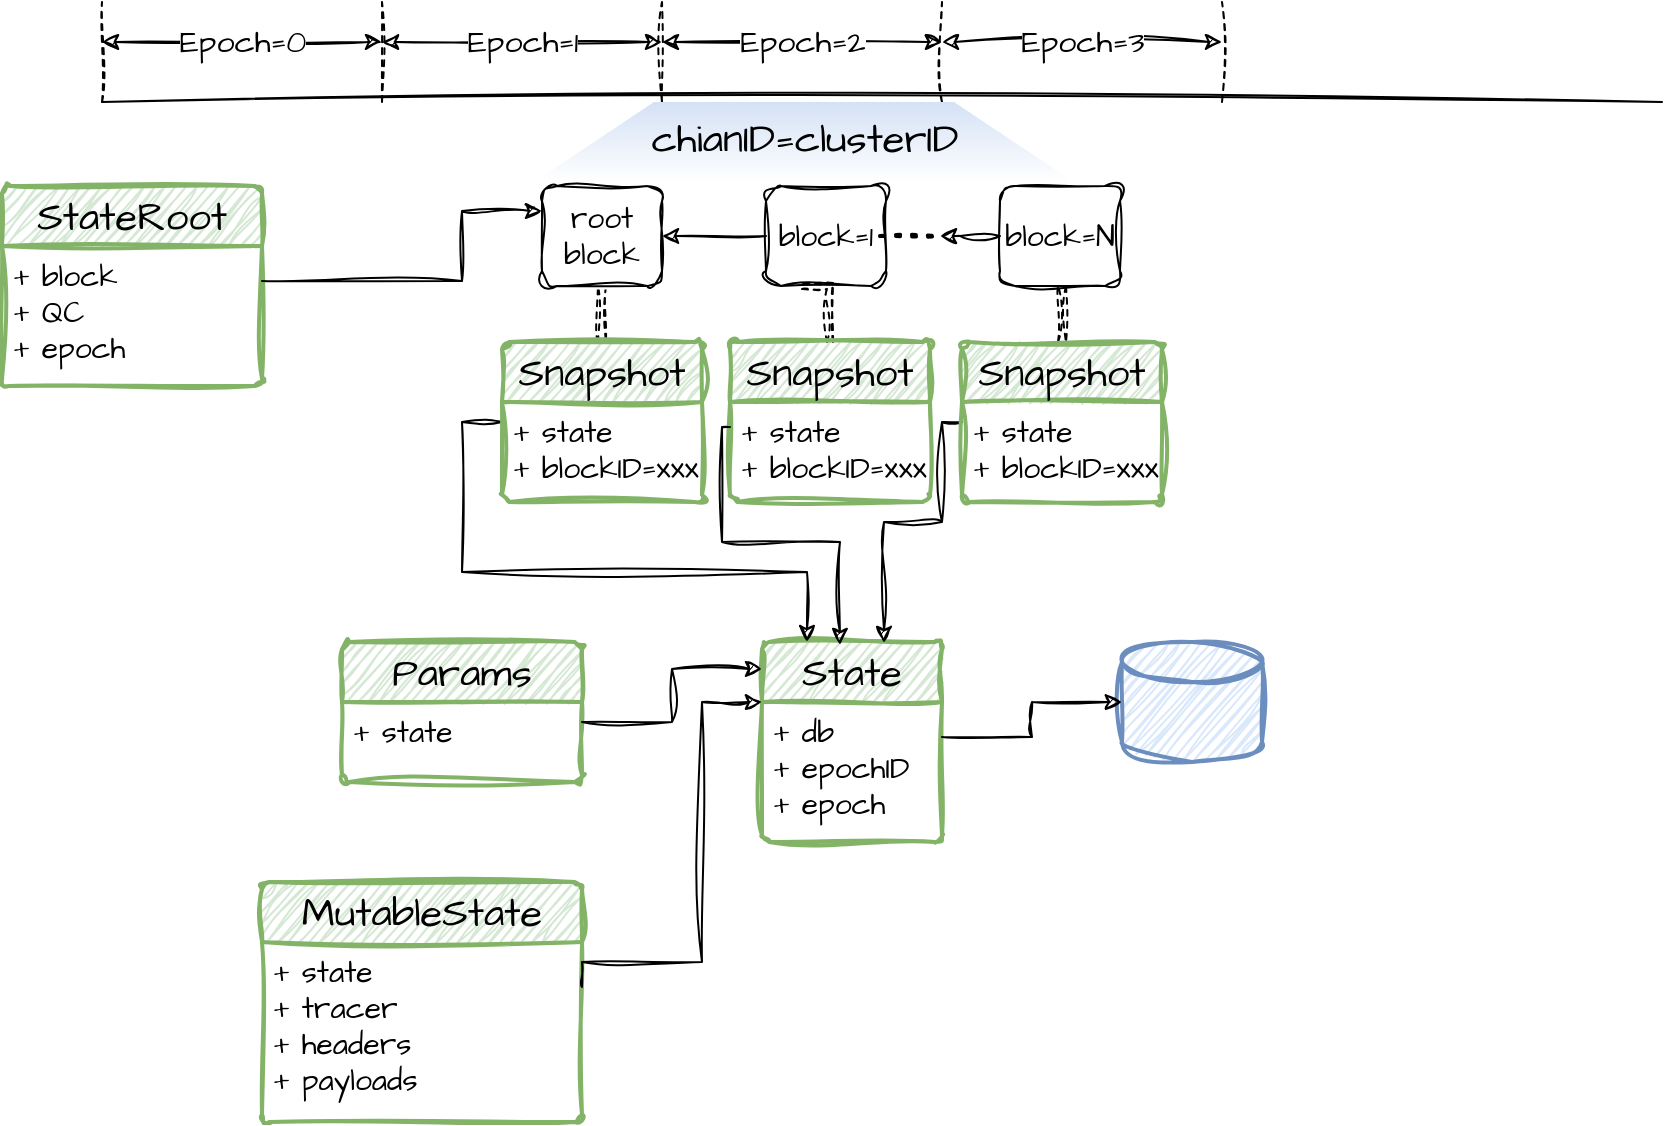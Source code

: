 <mxfile version="21.3.2" type="github">
  <diagram name="第 1 页" id="xigrzLQa6NJzS1sIi8pA">
    <mxGraphModel dx="1753" dy="1691" grid="1" gridSize="10" guides="1" tooltips="1" connect="1" arrows="1" fold="1" page="1" pageScale="1" pageWidth="850" pageHeight="1100" math="0" shadow="0">
      <root>
        <mxCell id="0" />
        <mxCell id="1" parent="0" />
        <mxCell id="h3OF3XyC5hrzKfEqNaEU-3" value="" style="strokeWidth=2;html=1;shape=mxgraph.flowchart.database;whiteSpace=wrap;hachureGap=4;fontFamily=Architects Daughter;fontSource=https%3A%2F%2Ffonts.googleapis.com%2Fcss%3Ffamily%3DArchitects%2BDaughter;fontSize=20;sketch=1;curveFitting=1;jiggle=2;fillColor=#dae8fc;strokeColor=#6c8ebf;" vertex="1" parent="1">
          <mxGeometry x="450" y="260" width="70" height="60" as="geometry" />
        </mxCell>
        <mxCell id="h3OF3XyC5hrzKfEqNaEU-5" value="&lt;font style=&quot;font-size: 20px;&quot;&gt;State&lt;/font&gt;" style="swimlane;childLayout=stackLayout;horizontal=1;startSize=30;horizontalStack=0;rounded=1;fontSize=14;fontStyle=0;strokeWidth=2;resizeParent=0;resizeLast=1;shadow=0;dashed=0;align=center;arcSize=4;whiteSpace=wrap;html=1;sketch=1;hachureGap=4;jiggle=2;curveFitting=1;fontFamily=Architects Daughter;fontSource=https%3A%2F%2Ffonts.googleapis.com%2Fcss%3Ffamily%3DArchitects%2BDaughter;fillColor=#d5e8d4;strokeColor=#82b366;" vertex="1" parent="1">
          <mxGeometry x="270" y="260" width="90" height="100" as="geometry" />
        </mxCell>
        <mxCell id="h3OF3XyC5hrzKfEqNaEU-6" value="&lt;font style=&quot;font-size: 15px;&quot;&gt;+ db&lt;br&gt;+ epochID&lt;br&gt;+ epoch&lt;br&gt;&lt;/font&gt;" style="align=left;strokeColor=none;fillColor=none;spacingLeft=4;fontSize=12;verticalAlign=top;resizable=0;rotatable=0;part=1;html=1;sketch=1;hachureGap=4;jiggle=2;curveFitting=1;fontFamily=Architects Daughter;fontSource=https%3A%2F%2Ffonts.googleapis.com%2Fcss%3Ffamily%3DArchitects%2BDaughter;" vertex="1" parent="h3OF3XyC5hrzKfEqNaEU-5">
          <mxGeometry y="30" width="90" height="70" as="geometry" />
        </mxCell>
        <mxCell id="h3OF3XyC5hrzKfEqNaEU-7" style="edgeStyle=orthogonalEdgeStyle;rounded=0;sketch=1;hachureGap=4;jiggle=2;curveFitting=1;orthogonalLoop=1;jettySize=auto;html=1;exitX=1;exitY=0.25;exitDx=0;exitDy=0;entryX=0;entryY=0.5;entryDx=0;entryDy=0;entryPerimeter=0;fontFamily=Architects Daughter;fontSource=https%3A%2F%2Ffonts.googleapis.com%2Fcss%3Ffamily%3DArchitects%2BDaughter;fontSize=16;" edge="1" parent="1" source="h3OF3XyC5hrzKfEqNaEU-6" target="h3OF3XyC5hrzKfEqNaEU-3">
          <mxGeometry relative="1" as="geometry" />
        </mxCell>
        <mxCell id="h3OF3XyC5hrzKfEqNaEU-8" value="&lt;font style=&quot;font-size: 20px;&quot;&gt;Params&lt;/font&gt;" style="swimlane;childLayout=stackLayout;horizontal=1;startSize=30;horizontalStack=0;rounded=1;fontSize=14;fontStyle=0;strokeWidth=2;resizeParent=0;resizeLast=1;shadow=0;dashed=0;align=center;arcSize=4;whiteSpace=wrap;html=1;sketch=1;hachureGap=4;jiggle=2;curveFitting=1;fontFamily=Architects Daughter;fontSource=https%3A%2F%2Ffonts.googleapis.com%2Fcss%3Ffamily%3DArchitects%2BDaughter;fillColor=#d5e8d4;strokeColor=#82b366;" vertex="1" parent="1">
          <mxGeometry x="60" y="260" width="120" height="70" as="geometry" />
        </mxCell>
        <mxCell id="h3OF3XyC5hrzKfEqNaEU-9" value="&lt;font style=&quot;font-size: 15px;&quot;&gt;+ state&lt;br&gt;&lt;/font&gt;" style="align=left;strokeColor=none;fillColor=none;spacingLeft=4;fontSize=12;verticalAlign=top;resizable=0;rotatable=0;part=1;html=1;sketch=1;hachureGap=4;jiggle=2;curveFitting=1;fontFamily=Architects Daughter;fontSource=https%3A%2F%2Ffonts.googleapis.com%2Fcss%3Ffamily%3DArchitects%2BDaughter;" vertex="1" parent="h3OF3XyC5hrzKfEqNaEU-8">
          <mxGeometry y="30" width="120" height="40" as="geometry" />
        </mxCell>
        <mxCell id="h3OF3XyC5hrzKfEqNaEU-10" style="edgeStyle=orthogonalEdgeStyle;rounded=0;sketch=1;hachureGap=4;jiggle=2;curveFitting=1;orthogonalLoop=1;jettySize=auto;html=1;exitX=1;exitY=0.25;exitDx=0;exitDy=0;entryX=0;entryY=0.135;entryDx=0;entryDy=0;entryPerimeter=0;fontFamily=Architects Daughter;fontSource=https%3A%2F%2Ffonts.googleapis.com%2Fcss%3Ffamily%3DArchitects%2BDaughter;fontSize=16;" edge="1" parent="1" source="h3OF3XyC5hrzKfEqNaEU-9" target="h3OF3XyC5hrzKfEqNaEU-5">
          <mxGeometry relative="1" as="geometry" />
        </mxCell>
        <mxCell id="h3OF3XyC5hrzKfEqNaEU-11" value="&lt;font style=&quot;font-size: 20px;&quot;&gt;MutableState&lt;/font&gt;" style="swimlane;childLayout=stackLayout;horizontal=1;startSize=30;horizontalStack=0;rounded=1;fontSize=14;fontStyle=0;strokeWidth=2;resizeParent=0;resizeLast=1;shadow=0;dashed=0;align=center;arcSize=4;whiteSpace=wrap;html=1;sketch=1;hachureGap=4;jiggle=2;curveFitting=1;fontFamily=Architects Daughter;fontSource=https%3A%2F%2Ffonts.googleapis.com%2Fcss%3Ffamily%3DArchitects%2BDaughter;fillColor=#d5e8d4;strokeColor=#82b366;" vertex="1" parent="1">
          <mxGeometry x="20" y="380" width="160" height="120" as="geometry" />
        </mxCell>
        <mxCell id="h3OF3XyC5hrzKfEqNaEU-12" value="&lt;font style=&quot;font-size: 15px;&quot;&gt;+ state&lt;br&gt;+ tracer&lt;br&gt;+ headers&lt;br&gt;+ payloads&lt;br&gt;&lt;/font&gt;" style="align=left;strokeColor=none;fillColor=none;spacingLeft=4;fontSize=12;verticalAlign=top;resizable=0;rotatable=0;part=1;html=1;sketch=1;hachureGap=4;jiggle=2;curveFitting=1;fontFamily=Architects Daughter;fontSource=https%3A%2F%2Ffonts.googleapis.com%2Fcss%3Ffamily%3DArchitects%2BDaughter;" vertex="1" parent="h3OF3XyC5hrzKfEqNaEU-11">
          <mxGeometry y="30" width="160" height="90" as="geometry" />
        </mxCell>
        <mxCell id="h3OF3XyC5hrzKfEqNaEU-14" style="edgeStyle=orthogonalEdgeStyle;rounded=0;sketch=1;hachureGap=4;jiggle=2;curveFitting=1;orthogonalLoop=1;jettySize=auto;html=1;exitX=1;exitY=0.25;exitDx=0;exitDy=0;entryX=0;entryY=0;entryDx=0;entryDy=0;fontFamily=Architects Daughter;fontSource=https%3A%2F%2Ffonts.googleapis.com%2Fcss%3Ffamily%3DArchitects%2BDaughter;fontSize=16;" edge="1" parent="1" source="h3OF3XyC5hrzKfEqNaEU-12" target="h3OF3XyC5hrzKfEqNaEU-6">
          <mxGeometry relative="1" as="geometry">
            <Array as="points">
              <mxPoint x="240" y="420" />
              <mxPoint x="240" y="290" />
            </Array>
          </mxGeometry>
        </mxCell>
        <mxCell id="h3OF3XyC5hrzKfEqNaEU-17" value="" style="endArrow=none;html=1;rounded=0;sketch=1;hachureGap=4;jiggle=2;curveFitting=1;fontFamily=Architects Daughter;fontSource=https%3A%2F%2Ffonts.googleapis.com%2Fcss%3Ffamily%3DArchitects%2BDaughter;fontSize=16;" edge="1" parent="1">
          <mxGeometry width="50" height="50" relative="1" as="geometry">
            <mxPoint x="-60" y="-10" as="sourcePoint" />
            <mxPoint x="720" y="-10" as="targetPoint" />
          </mxGeometry>
        </mxCell>
        <mxCell id="h3OF3XyC5hrzKfEqNaEU-18" value="" style="endArrow=none;dashed=1;html=1;rounded=0;sketch=1;hachureGap=4;jiggle=2;curveFitting=1;fontFamily=Architects Daughter;fontSource=https%3A%2F%2Ffonts.googleapis.com%2Fcss%3Ffamily%3DArchitects%2BDaughter;fontSize=16;" edge="1" parent="1">
          <mxGeometry width="50" height="50" relative="1" as="geometry">
            <mxPoint x="-60" y="-10" as="sourcePoint" />
            <mxPoint x="-60" y="-60" as="targetPoint" />
          </mxGeometry>
        </mxCell>
        <mxCell id="h3OF3XyC5hrzKfEqNaEU-19" value="" style="endArrow=none;dashed=1;html=1;rounded=0;sketch=1;hachureGap=4;jiggle=2;curveFitting=1;fontFamily=Architects Daughter;fontSource=https%3A%2F%2Ffonts.googleapis.com%2Fcss%3Ffamily%3DArchitects%2BDaughter;fontSize=16;" edge="1" parent="1">
          <mxGeometry width="50" height="50" relative="1" as="geometry">
            <mxPoint x="80" y="-10" as="sourcePoint" />
            <mxPoint x="80" y="-60" as="targetPoint" />
          </mxGeometry>
        </mxCell>
        <mxCell id="h3OF3XyC5hrzKfEqNaEU-20" value="" style="endArrow=none;dashed=1;html=1;rounded=0;sketch=1;hachureGap=4;jiggle=2;curveFitting=1;fontFamily=Architects Daughter;fontSource=https%3A%2F%2Ffonts.googleapis.com%2Fcss%3Ffamily%3DArchitects%2BDaughter;fontSize=16;" edge="1" parent="1">
          <mxGeometry width="50" height="50" relative="1" as="geometry">
            <mxPoint x="220" y="-10" as="sourcePoint" />
            <mxPoint x="220" y="-60" as="targetPoint" />
          </mxGeometry>
        </mxCell>
        <mxCell id="h3OF3XyC5hrzKfEqNaEU-21" value="" style="endArrow=none;dashed=1;html=1;rounded=0;sketch=1;hachureGap=4;jiggle=2;curveFitting=1;fontFamily=Architects Daughter;fontSource=https%3A%2F%2Ffonts.googleapis.com%2Fcss%3Ffamily%3DArchitects%2BDaughter;fontSize=16;" edge="1" parent="1">
          <mxGeometry width="50" height="50" relative="1" as="geometry">
            <mxPoint x="360" y="-10" as="sourcePoint" />
            <mxPoint x="360" y="-60" as="targetPoint" />
          </mxGeometry>
        </mxCell>
        <mxCell id="h3OF3XyC5hrzKfEqNaEU-22" value="" style="endArrow=none;dashed=1;html=1;rounded=0;sketch=1;hachureGap=4;jiggle=2;curveFitting=1;fontFamily=Architects Daughter;fontSource=https%3A%2F%2Ffonts.googleapis.com%2Fcss%3Ffamily%3DArchitects%2BDaughter;fontSize=16;" edge="1" parent="1">
          <mxGeometry width="50" height="50" relative="1" as="geometry">
            <mxPoint x="500" y="-10" as="sourcePoint" />
            <mxPoint x="500" y="-60" as="targetPoint" />
          </mxGeometry>
        </mxCell>
        <mxCell id="h3OF3XyC5hrzKfEqNaEU-23" value="Epoch=0" style="endArrow=classic;startArrow=classic;html=1;rounded=0;sketch=1;hachureGap=4;jiggle=2;curveFitting=1;fontFamily=Architects Daughter;fontSource=https%3A%2F%2Ffonts.googleapis.com%2Fcss%3Ffamily%3DArchitects%2BDaughter;fontSize=16;" edge="1" parent="1">
          <mxGeometry width="50" height="50" relative="1" as="geometry">
            <mxPoint x="-60" y="-40" as="sourcePoint" />
            <mxPoint x="80" y="-40" as="targetPoint" />
          </mxGeometry>
        </mxCell>
        <mxCell id="h3OF3XyC5hrzKfEqNaEU-24" value="Epoch=1" style="endArrow=classic;startArrow=classic;html=1;rounded=0;sketch=1;hachureGap=4;jiggle=2;curveFitting=1;fontFamily=Architects Daughter;fontSource=https%3A%2F%2Ffonts.googleapis.com%2Fcss%3Ffamily%3DArchitects%2BDaughter;fontSize=16;" edge="1" parent="1">
          <mxGeometry width="50" height="50" relative="1" as="geometry">
            <mxPoint x="80" y="-40" as="sourcePoint" />
            <mxPoint x="220" y="-40" as="targetPoint" />
          </mxGeometry>
        </mxCell>
        <mxCell id="h3OF3XyC5hrzKfEqNaEU-25" value="Epoch=2" style="endArrow=classic;startArrow=classic;html=1;rounded=0;sketch=1;hachureGap=4;jiggle=2;curveFitting=1;fontFamily=Architects Daughter;fontSource=https%3A%2F%2Ffonts.googleapis.com%2Fcss%3Ffamily%3DArchitects%2BDaughter;fontSize=16;" edge="1" parent="1">
          <mxGeometry width="50" height="50" relative="1" as="geometry">
            <mxPoint x="220" y="-40" as="sourcePoint" />
            <mxPoint x="360" y="-40" as="targetPoint" />
          </mxGeometry>
        </mxCell>
        <mxCell id="h3OF3XyC5hrzKfEqNaEU-26" value="Epoch=3" style="endArrow=classic;startArrow=classic;html=1;rounded=0;sketch=1;hachureGap=4;jiggle=2;curveFitting=1;fontFamily=Architects Daughter;fontSource=https%3A%2F%2Ffonts.googleapis.com%2Fcss%3Ffamily%3DArchitects%2BDaughter;fontSize=16;" edge="1" parent="1">
          <mxGeometry width="50" height="50" relative="1" as="geometry">
            <mxPoint x="360" y="-40" as="sourcePoint" />
            <mxPoint x="500" y="-40" as="targetPoint" />
          </mxGeometry>
        </mxCell>
        <mxCell id="h3OF3XyC5hrzKfEqNaEU-41" style="edgeStyle=orthogonalEdgeStyle;rounded=0;sketch=1;hachureGap=4;jiggle=2;curveFitting=1;orthogonalLoop=1;jettySize=auto;html=1;exitX=0.5;exitY=1;exitDx=0;exitDy=0;entryX=0.5;entryY=0;entryDx=0;entryDy=0;fontFamily=Architects Daughter;fontSource=https%3A%2F%2Ffonts.googleapis.com%2Fcss%3Ffamily%3DArchitects%2BDaughter;fontSize=16;shape=link;dashed=1;" edge="1" parent="1" source="h3OF3XyC5hrzKfEqNaEU-27" target="h3OF3XyC5hrzKfEqNaEU-39">
          <mxGeometry relative="1" as="geometry" />
        </mxCell>
        <mxCell id="h3OF3XyC5hrzKfEqNaEU-27" value="root&lt;br style=&quot;font-size: 15px;&quot;&gt;block" style="rounded=1;whiteSpace=wrap;html=1;sketch=1;hachureGap=4;jiggle=2;curveFitting=1;fontFamily=Architects Daughter;fontSource=https%3A%2F%2Ffonts.googleapis.com%2Fcss%3Ffamily%3DArchitects%2BDaughter;fontSize=15;" vertex="1" parent="1">
          <mxGeometry x="160" y="32" width="60" height="50" as="geometry" />
        </mxCell>
        <mxCell id="h3OF3XyC5hrzKfEqNaEU-29" style="edgeStyle=orthogonalEdgeStyle;rounded=0;sketch=1;hachureGap=4;jiggle=2;curveFitting=1;orthogonalLoop=1;jettySize=auto;html=1;entryX=1;entryY=0.5;entryDx=0;entryDy=0;fontFamily=Architects Daughter;fontSource=https%3A%2F%2Ffonts.googleapis.com%2Fcss%3Ffamily%3DArchitects%2BDaughter;fontSize=16;" edge="1" parent="1" source="h3OF3XyC5hrzKfEqNaEU-28" target="h3OF3XyC5hrzKfEqNaEU-27">
          <mxGeometry relative="1" as="geometry" />
        </mxCell>
        <mxCell id="h3OF3XyC5hrzKfEqNaEU-28" value="block=1" style="rounded=1;whiteSpace=wrap;html=1;sketch=1;hachureGap=4;jiggle=2;curveFitting=1;fontFamily=Architects Daughter;fontSource=https%3A%2F%2Ffonts.googleapis.com%2Fcss%3Ffamily%3DArchitects%2BDaughter;fontSize=15;" vertex="1" parent="1">
          <mxGeometry x="272" y="32" width="60" height="50" as="geometry" />
        </mxCell>
        <mxCell id="h3OF3XyC5hrzKfEqNaEU-30" style="edgeStyle=orthogonalEdgeStyle;rounded=0;sketch=1;hachureGap=4;jiggle=2;curveFitting=1;orthogonalLoop=1;jettySize=auto;html=1;entryX=1;entryY=0.5;entryDx=0;entryDy=0;fontFamily=Architects Daughter;fontSource=https%3A%2F%2Ffonts.googleapis.com%2Fcss%3Ffamily%3DArchitects%2BDaughter;fontSize=16;" edge="1" parent="1" source="h3OF3XyC5hrzKfEqNaEU-31">
          <mxGeometry relative="1" as="geometry">
            <mxPoint x="359" y="57" as="targetPoint" />
          </mxGeometry>
        </mxCell>
        <mxCell id="h3OF3XyC5hrzKfEqNaEU-31" value="block=N" style="rounded=1;whiteSpace=wrap;html=1;sketch=1;hachureGap=4;jiggle=2;curveFitting=1;fontFamily=Architects Daughter;fontSource=https%3A%2F%2Ffonts.googleapis.com%2Fcss%3Ffamily%3DArchitects%2BDaughter;fontSize=15;" vertex="1" parent="1">
          <mxGeometry x="389" y="32" width="60" height="50" as="geometry" />
        </mxCell>
        <mxCell id="h3OF3XyC5hrzKfEqNaEU-32" value="" style="endArrow=none;dashed=1;html=1;dashPattern=1 3;strokeWidth=2;rounded=0;sketch=1;hachureGap=4;jiggle=2;curveFitting=1;fontFamily=Architects Daughter;fontSource=https%3A%2F%2Ffonts.googleapis.com%2Fcss%3Ffamily%3DArchitects%2BDaughter;fontSize=16;exitX=1;exitY=0.5;exitDx=0;exitDy=0;" edge="1" parent="1">
          <mxGeometry width="50" height="50" relative="1" as="geometry">
            <mxPoint x="329" y="57" as="sourcePoint" />
            <mxPoint x="359" y="57" as="targetPoint" />
          </mxGeometry>
        </mxCell>
        <mxCell id="h3OF3XyC5hrzKfEqNaEU-34" value="" style="shape=trapezoid;perimeter=trapezoidPerimeter;whiteSpace=wrap;html=1;fixedSize=1;hachureGap=4;fontFamily=Architects Daughter;fontSource=https%3A%2F%2Ffonts.googleapis.com%2Fcss%3Ffamily%3DArchitects%2BDaughter;fontSize=20;gradientColor=#FFFFFF;fillColor=#D4E1F5;strokeColor=none;size=60;" vertex="1" parent="1">
          <mxGeometry x="156" y="-10" width="270" height="40" as="geometry" />
        </mxCell>
        <mxCell id="h3OF3XyC5hrzKfEqNaEU-35" value="chianID=clusterID" style="text;html=1;align=center;verticalAlign=middle;resizable=0;points=[];autosize=1;strokeColor=none;fillColor=none;fontSize=20;fontFamily=Architects Daughter;" vertex="1" parent="1">
          <mxGeometry x="201" y="-12" width="180" height="40" as="geometry" />
        </mxCell>
        <mxCell id="h3OF3XyC5hrzKfEqNaEU-36" value="&lt;font style=&quot;font-size: 20px;&quot;&gt;StateRoot&lt;/font&gt;" style="swimlane;childLayout=stackLayout;horizontal=1;startSize=30;horizontalStack=0;rounded=1;fontSize=14;fontStyle=0;strokeWidth=2;resizeParent=0;resizeLast=1;shadow=0;dashed=0;align=center;arcSize=4;whiteSpace=wrap;html=1;sketch=1;hachureGap=4;jiggle=2;curveFitting=1;fontFamily=Architects Daughter;fontSource=https%3A%2F%2Ffonts.googleapis.com%2Fcss%3Ffamily%3DArchitects%2BDaughter;fillColor=#d5e8d4;strokeColor=#82b366;" vertex="1" parent="1">
          <mxGeometry x="-110" y="32" width="130" height="100" as="geometry" />
        </mxCell>
        <mxCell id="h3OF3XyC5hrzKfEqNaEU-37" value="&lt;font style=&quot;font-size: 15px;&quot;&gt;+ block&lt;br&gt;+ QC&lt;br&gt;+ epoch&lt;br&gt;&lt;/font&gt;" style="align=left;strokeColor=none;fillColor=none;spacingLeft=4;fontSize=12;verticalAlign=top;resizable=0;rotatable=0;part=1;html=1;sketch=1;hachureGap=4;jiggle=2;curveFitting=1;fontFamily=Architects Daughter;fontSource=https%3A%2F%2Ffonts.googleapis.com%2Fcss%3Ffamily%3DArchitects%2BDaughter;" vertex="1" parent="h3OF3XyC5hrzKfEqNaEU-36">
          <mxGeometry y="30" width="130" height="70" as="geometry" />
        </mxCell>
        <mxCell id="h3OF3XyC5hrzKfEqNaEU-38" style="edgeStyle=orthogonalEdgeStyle;rounded=0;sketch=1;hachureGap=4;jiggle=2;curveFitting=1;orthogonalLoop=1;jettySize=auto;html=1;entryX=0;entryY=0.25;entryDx=0;entryDy=0;fontFamily=Architects Daughter;fontSource=https%3A%2F%2Ffonts.googleapis.com%2Fcss%3Ffamily%3DArchitects%2BDaughter;fontSize=16;exitX=1;exitY=0.25;exitDx=0;exitDy=0;" edge="1" parent="1" source="h3OF3XyC5hrzKfEqNaEU-37" target="h3OF3XyC5hrzKfEqNaEU-27">
          <mxGeometry relative="1" as="geometry">
            <mxPoint x="80" y="70" as="sourcePoint" />
            <Array as="points">
              <mxPoint x="120" y="80" />
              <mxPoint x="120" y="45" />
            </Array>
          </mxGeometry>
        </mxCell>
        <mxCell id="h3OF3XyC5hrzKfEqNaEU-48" style="edgeStyle=orthogonalEdgeStyle;rounded=0;sketch=1;hachureGap=4;jiggle=2;curveFitting=1;orthogonalLoop=1;jettySize=auto;html=1;exitX=0;exitY=0.5;exitDx=0;exitDy=0;entryX=0.25;entryY=0;entryDx=0;entryDy=0;fontFamily=Architects Daughter;fontSource=https%3A%2F%2Ffonts.googleapis.com%2Fcss%3Ffamily%3DArchitects%2BDaughter;fontSize=16;" edge="1" parent="1" source="h3OF3XyC5hrzKfEqNaEU-39" target="h3OF3XyC5hrzKfEqNaEU-5">
          <mxGeometry relative="1" as="geometry" />
        </mxCell>
        <mxCell id="h3OF3XyC5hrzKfEqNaEU-39" value="&lt;font style=&quot;font-size: 20px;&quot;&gt;Snapshot&lt;/font&gt;" style="swimlane;childLayout=stackLayout;horizontal=1;startSize=30;horizontalStack=0;rounded=1;fontSize=14;fontStyle=0;strokeWidth=2;resizeParent=0;resizeLast=1;shadow=0;dashed=0;align=center;arcSize=4;whiteSpace=wrap;html=1;sketch=1;hachureGap=4;jiggle=2;curveFitting=1;fontFamily=Architects Daughter;fontSource=https%3A%2F%2Ffonts.googleapis.com%2Fcss%3Ffamily%3DArchitects%2BDaughter;fillColor=#d5e8d4;strokeColor=#82b366;" vertex="1" parent="1">
          <mxGeometry x="140" y="110" width="100" height="80" as="geometry" />
        </mxCell>
        <mxCell id="h3OF3XyC5hrzKfEqNaEU-40" value="&lt;font style=&quot;font-size: 15px;&quot;&gt;+ state&lt;br&gt;+ blockID=xxx&lt;br&gt;&lt;/font&gt;" style="align=left;strokeColor=none;fillColor=none;spacingLeft=4;fontSize=12;verticalAlign=top;resizable=0;rotatable=0;part=1;html=1;sketch=1;hachureGap=4;jiggle=2;curveFitting=1;fontFamily=Architects Daughter;fontSource=https%3A%2F%2Ffonts.googleapis.com%2Fcss%3Ffamily%3DArchitects%2BDaughter;" vertex="1" parent="h3OF3XyC5hrzKfEqNaEU-39">
          <mxGeometry y="30" width="100" height="50" as="geometry" />
        </mxCell>
        <mxCell id="h3OF3XyC5hrzKfEqNaEU-42" style="edgeStyle=orthogonalEdgeStyle;rounded=0;sketch=1;hachureGap=4;jiggle=2;curveFitting=1;orthogonalLoop=1;jettySize=auto;html=1;exitX=0.5;exitY=1;exitDx=0;exitDy=0;entryX=0.5;entryY=0;entryDx=0;entryDy=0;fontFamily=Architects Daughter;fontSource=https%3A%2F%2Ffonts.googleapis.com%2Fcss%3Ffamily%3DArchitects%2BDaughter;fontSize=16;shape=link;dashed=1;width=-3;" edge="1" parent="1" target="h3OF3XyC5hrzKfEqNaEU-43">
          <mxGeometry relative="1" as="geometry">
            <mxPoint x="290" y="82" as="sourcePoint" />
          </mxGeometry>
        </mxCell>
        <mxCell id="h3OF3XyC5hrzKfEqNaEU-43" value="&lt;font style=&quot;font-size: 20px;&quot;&gt;Snapshot&lt;/font&gt;" style="swimlane;childLayout=stackLayout;horizontal=1;startSize=30;horizontalStack=0;rounded=1;fontSize=14;fontStyle=0;strokeWidth=2;resizeParent=0;resizeLast=1;shadow=0;dashed=0;align=center;arcSize=4;whiteSpace=wrap;html=1;sketch=1;hachureGap=4;jiggle=2;curveFitting=1;fontFamily=Architects Daughter;fontSource=https%3A%2F%2Ffonts.googleapis.com%2Fcss%3Ffamily%3DArchitects%2BDaughter;fillColor=#d5e8d4;strokeColor=#82b366;" vertex="1" parent="1">
          <mxGeometry x="254" y="110" width="100" height="80" as="geometry" />
        </mxCell>
        <mxCell id="h3OF3XyC5hrzKfEqNaEU-44" value="&lt;font style=&quot;font-size: 15px;&quot;&gt;+ state&lt;br&gt;+ blockID=xxx&lt;br&gt;&lt;/font&gt;" style="align=left;strokeColor=none;fillColor=none;spacingLeft=4;fontSize=12;verticalAlign=top;resizable=0;rotatable=0;part=1;html=1;sketch=1;hachureGap=4;jiggle=2;curveFitting=1;fontFamily=Architects Daughter;fontSource=https%3A%2F%2Ffonts.googleapis.com%2Fcss%3Ffamily%3DArchitects%2BDaughter;" vertex="1" parent="h3OF3XyC5hrzKfEqNaEU-43">
          <mxGeometry y="30" width="100" height="50" as="geometry" />
        </mxCell>
        <mxCell id="h3OF3XyC5hrzKfEqNaEU-45" style="edgeStyle=orthogonalEdgeStyle;rounded=0;sketch=1;hachureGap=4;jiggle=2;curveFitting=1;orthogonalLoop=1;jettySize=auto;html=1;exitX=0.5;exitY=1;exitDx=0;exitDy=0;entryX=0.5;entryY=0;entryDx=0;entryDy=0;fontFamily=Architects Daughter;fontSource=https%3A%2F%2Ffonts.googleapis.com%2Fcss%3Ffamily%3DArchitects%2BDaughter;fontSize=16;shape=link;dashed=1;" edge="1" parent="1" target="h3OF3XyC5hrzKfEqNaEU-46">
          <mxGeometry relative="1" as="geometry">
            <mxPoint x="420" y="82" as="sourcePoint" />
          </mxGeometry>
        </mxCell>
        <mxCell id="h3OF3XyC5hrzKfEqNaEU-50" style="edgeStyle=orthogonalEdgeStyle;rounded=0;sketch=1;hachureGap=4;jiggle=2;curveFitting=1;orthogonalLoop=1;jettySize=auto;html=1;exitX=0;exitY=0.5;exitDx=0;exitDy=0;entryX=0.678;entryY=0.005;entryDx=0;entryDy=0;entryPerimeter=0;fontFamily=Architects Daughter;fontSource=https%3A%2F%2Ffonts.googleapis.com%2Fcss%3Ffamily%3DArchitects%2BDaughter;fontSize=16;" edge="1" parent="1" source="h3OF3XyC5hrzKfEqNaEU-46" target="h3OF3XyC5hrzKfEqNaEU-5">
          <mxGeometry relative="1" as="geometry">
            <Array as="points">
              <mxPoint x="360" y="150" />
              <mxPoint x="360" y="200" />
              <mxPoint x="331" y="200" />
            </Array>
          </mxGeometry>
        </mxCell>
        <mxCell id="h3OF3XyC5hrzKfEqNaEU-46" value="&lt;font style=&quot;font-size: 20px;&quot;&gt;Snapshot&lt;/font&gt;" style="swimlane;childLayout=stackLayout;horizontal=1;startSize=30;horizontalStack=0;rounded=1;fontSize=14;fontStyle=0;strokeWidth=2;resizeParent=0;resizeLast=1;shadow=0;dashed=0;align=center;arcSize=4;whiteSpace=wrap;html=1;sketch=1;hachureGap=4;jiggle=2;curveFitting=1;fontFamily=Architects Daughter;fontSource=https%3A%2F%2Ffonts.googleapis.com%2Fcss%3Ffamily%3DArchitects%2BDaughter;fillColor=#d5e8d4;strokeColor=#82b366;" vertex="1" parent="1">
          <mxGeometry x="370" y="110" width="100" height="80" as="geometry" />
        </mxCell>
        <mxCell id="h3OF3XyC5hrzKfEqNaEU-47" value="&lt;font style=&quot;font-size: 15px;&quot;&gt;+ state&lt;br&gt;+ blockID=xxx&lt;br&gt;&lt;/font&gt;" style="align=left;strokeColor=none;fillColor=none;spacingLeft=4;fontSize=12;verticalAlign=top;resizable=0;rotatable=0;part=1;html=1;sketch=1;hachureGap=4;jiggle=2;curveFitting=1;fontFamily=Architects Daughter;fontSource=https%3A%2F%2Ffonts.googleapis.com%2Fcss%3Ffamily%3DArchitects%2BDaughter;" vertex="1" parent="h3OF3XyC5hrzKfEqNaEU-46">
          <mxGeometry y="30" width="100" height="50" as="geometry" />
        </mxCell>
        <mxCell id="h3OF3XyC5hrzKfEqNaEU-49" style="edgeStyle=orthogonalEdgeStyle;rounded=0;sketch=1;hachureGap=4;jiggle=2;curveFitting=1;orthogonalLoop=1;jettySize=auto;html=1;exitX=0;exitY=0.25;exitDx=0;exitDy=0;entryX=0.433;entryY=0.015;entryDx=0;entryDy=0;entryPerimeter=0;fontFamily=Architects Daughter;fontSource=https%3A%2F%2Ffonts.googleapis.com%2Fcss%3Ffamily%3DArchitects%2BDaughter;fontSize=16;" edge="1" parent="1" source="h3OF3XyC5hrzKfEqNaEU-44" target="h3OF3XyC5hrzKfEqNaEU-5">
          <mxGeometry relative="1" as="geometry">
            <Array as="points">
              <mxPoint x="250" y="153" />
              <mxPoint x="250" y="210" />
              <mxPoint x="309" y="210" />
            </Array>
          </mxGeometry>
        </mxCell>
      </root>
    </mxGraphModel>
  </diagram>
</mxfile>
